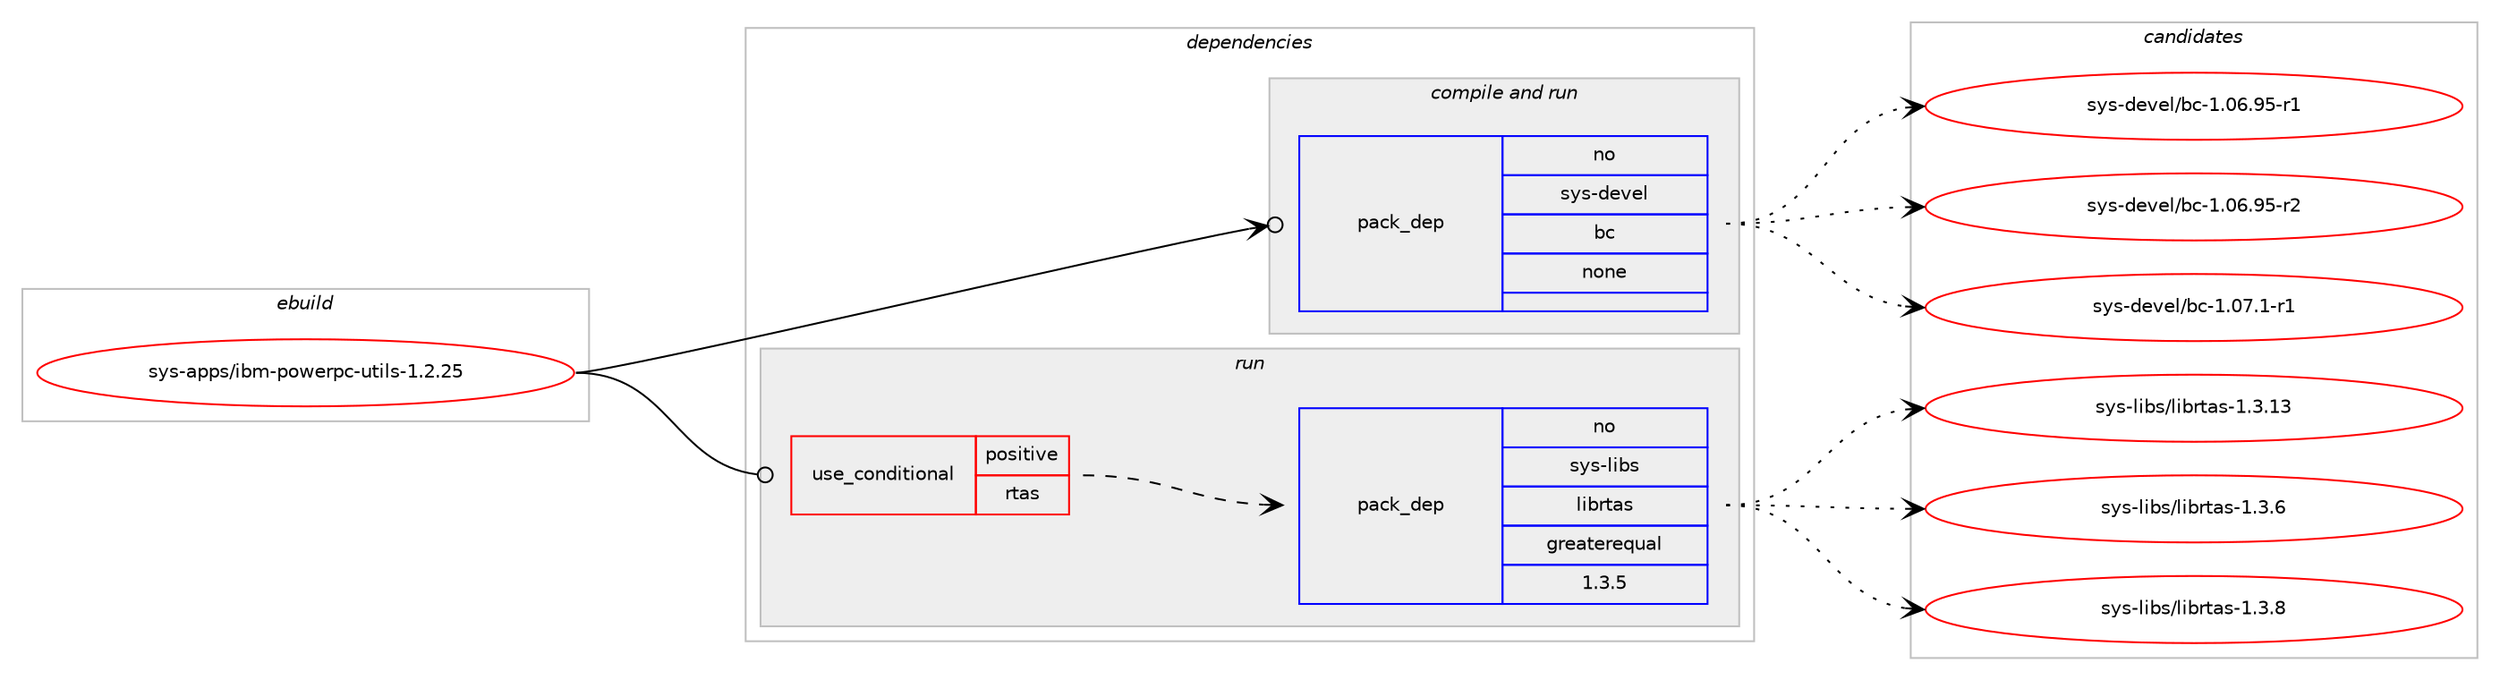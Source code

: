 digraph prolog {

# *************
# Graph options
# *************

newrank=true;
concentrate=true;
compound=true;
graph [rankdir=LR,fontname=Helvetica,fontsize=10,ranksep=1.5];#, ranksep=2.5, nodesep=0.2];
edge  [arrowhead=vee];
node  [fontname=Helvetica,fontsize=10];

# **********
# The ebuild
# **********

subgraph cluster_leftcol {
color=gray;
rank=same;
label=<<i>ebuild</i>>;
id [label="sys-apps/ibm-powerpc-utils-1.2.25", color=red, width=4, href="../sys-apps/ibm-powerpc-utils-1.2.25.svg"];
}

# ****************
# The dependencies
# ****************

subgraph cluster_midcol {
color=gray;
label=<<i>dependencies</i>>;
subgraph cluster_compile {
fillcolor="#eeeeee";
style=filled;
label=<<i>compile</i>>;
}
subgraph cluster_compileandrun {
fillcolor="#eeeeee";
style=filled;
label=<<i>compile and run</i>>;
subgraph pack348515 {
dependency469688 [label=<<TABLE BORDER="0" CELLBORDER="1" CELLSPACING="0" CELLPADDING="4" WIDTH="220"><TR><TD ROWSPAN="6" CELLPADDING="30">pack_dep</TD></TR><TR><TD WIDTH="110">no</TD></TR><TR><TD>sys-devel</TD></TR><TR><TD>bc</TD></TR><TR><TD>none</TD></TR><TR><TD></TD></TR></TABLE>>, shape=none, color=blue];
}
id:e -> dependency469688:w [weight=20,style="solid",arrowhead="odotvee"];
}
subgraph cluster_run {
fillcolor="#eeeeee";
style=filled;
label=<<i>run</i>>;
subgraph cond113074 {
dependency469689 [label=<<TABLE BORDER="0" CELLBORDER="1" CELLSPACING="0" CELLPADDING="4"><TR><TD ROWSPAN="3" CELLPADDING="10">use_conditional</TD></TR><TR><TD>positive</TD></TR><TR><TD>rtas</TD></TR></TABLE>>, shape=none, color=red];
subgraph pack348516 {
dependency469690 [label=<<TABLE BORDER="0" CELLBORDER="1" CELLSPACING="0" CELLPADDING="4" WIDTH="220"><TR><TD ROWSPAN="6" CELLPADDING="30">pack_dep</TD></TR><TR><TD WIDTH="110">no</TD></TR><TR><TD>sys-libs</TD></TR><TR><TD>librtas</TD></TR><TR><TD>greaterequal</TD></TR><TR><TD>1.3.5</TD></TR></TABLE>>, shape=none, color=blue];
}
dependency469689:e -> dependency469690:w [weight=20,style="dashed",arrowhead="vee"];
}
id:e -> dependency469689:w [weight=20,style="solid",arrowhead="odot"];
}
}

# **************
# The candidates
# **************

subgraph cluster_choices {
rank=same;
color=gray;
label=<<i>candidates</i>>;

subgraph choice348515 {
color=black;
nodesep=1;
choice1151211154510010111810110847989945494648544657534511449 [label="sys-devel/bc-1.06.95-r1", color=red, width=4,href="../sys-devel/bc-1.06.95-r1.svg"];
choice1151211154510010111810110847989945494648544657534511450 [label="sys-devel/bc-1.06.95-r2", color=red, width=4,href="../sys-devel/bc-1.06.95-r2.svg"];
choice11512111545100101118101108479899454946485546494511449 [label="sys-devel/bc-1.07.1-r1", color=red, width=4,href="../sys-devel/bc-1.07.1-r1.svg"];
dependency469688:e -> choice1151211154510010111810110847989945494648544657534511449:w [style=dotted,weight="100"];
dependency469688:e -> choice1151211154510010111810110847989945494648544657534511450:w [style=dotted,weight="100"];
dependency469688:e -> choice11512111545100101118101108479899454946485546494511449:w [style=dotted,weight="100"];
}
subgraph choice348516 {
color=black;
nodesep=1;
choice115121115451081059811547108105981141169711545494651464951 [label="sys-libs/librtas-1.3.13", color=red, width=4,href="../sys-libs/librtas-1.3.13.svg"];
choice1151211154510810598115471081059811411697115454946514654 [label="sys-libs/librtas-1.3.6", color=red, width=4,href="../sys-libs/librtas-1.3.6.svg"];
choice1151211154510810598115471081059811411697115454946514656 [label="sys-libs/librtas-1.3.8", color=red, width=4,href="../sys-libs/librtas-1.3.8.svg"];
dependency469690:e -> choice115121115451081059811547108105981141169711545494651464951:w [style=dotted,weight="100"];
dependency469690:e -> choice1151211154510810598115471081059811411697115454946514654:w [style=dotted,weight="100"];
dependency469690:e -> choice1151211154510810598115471081059811411697115454946514656:w [style=dotted,weight="100"];
}
}

}
